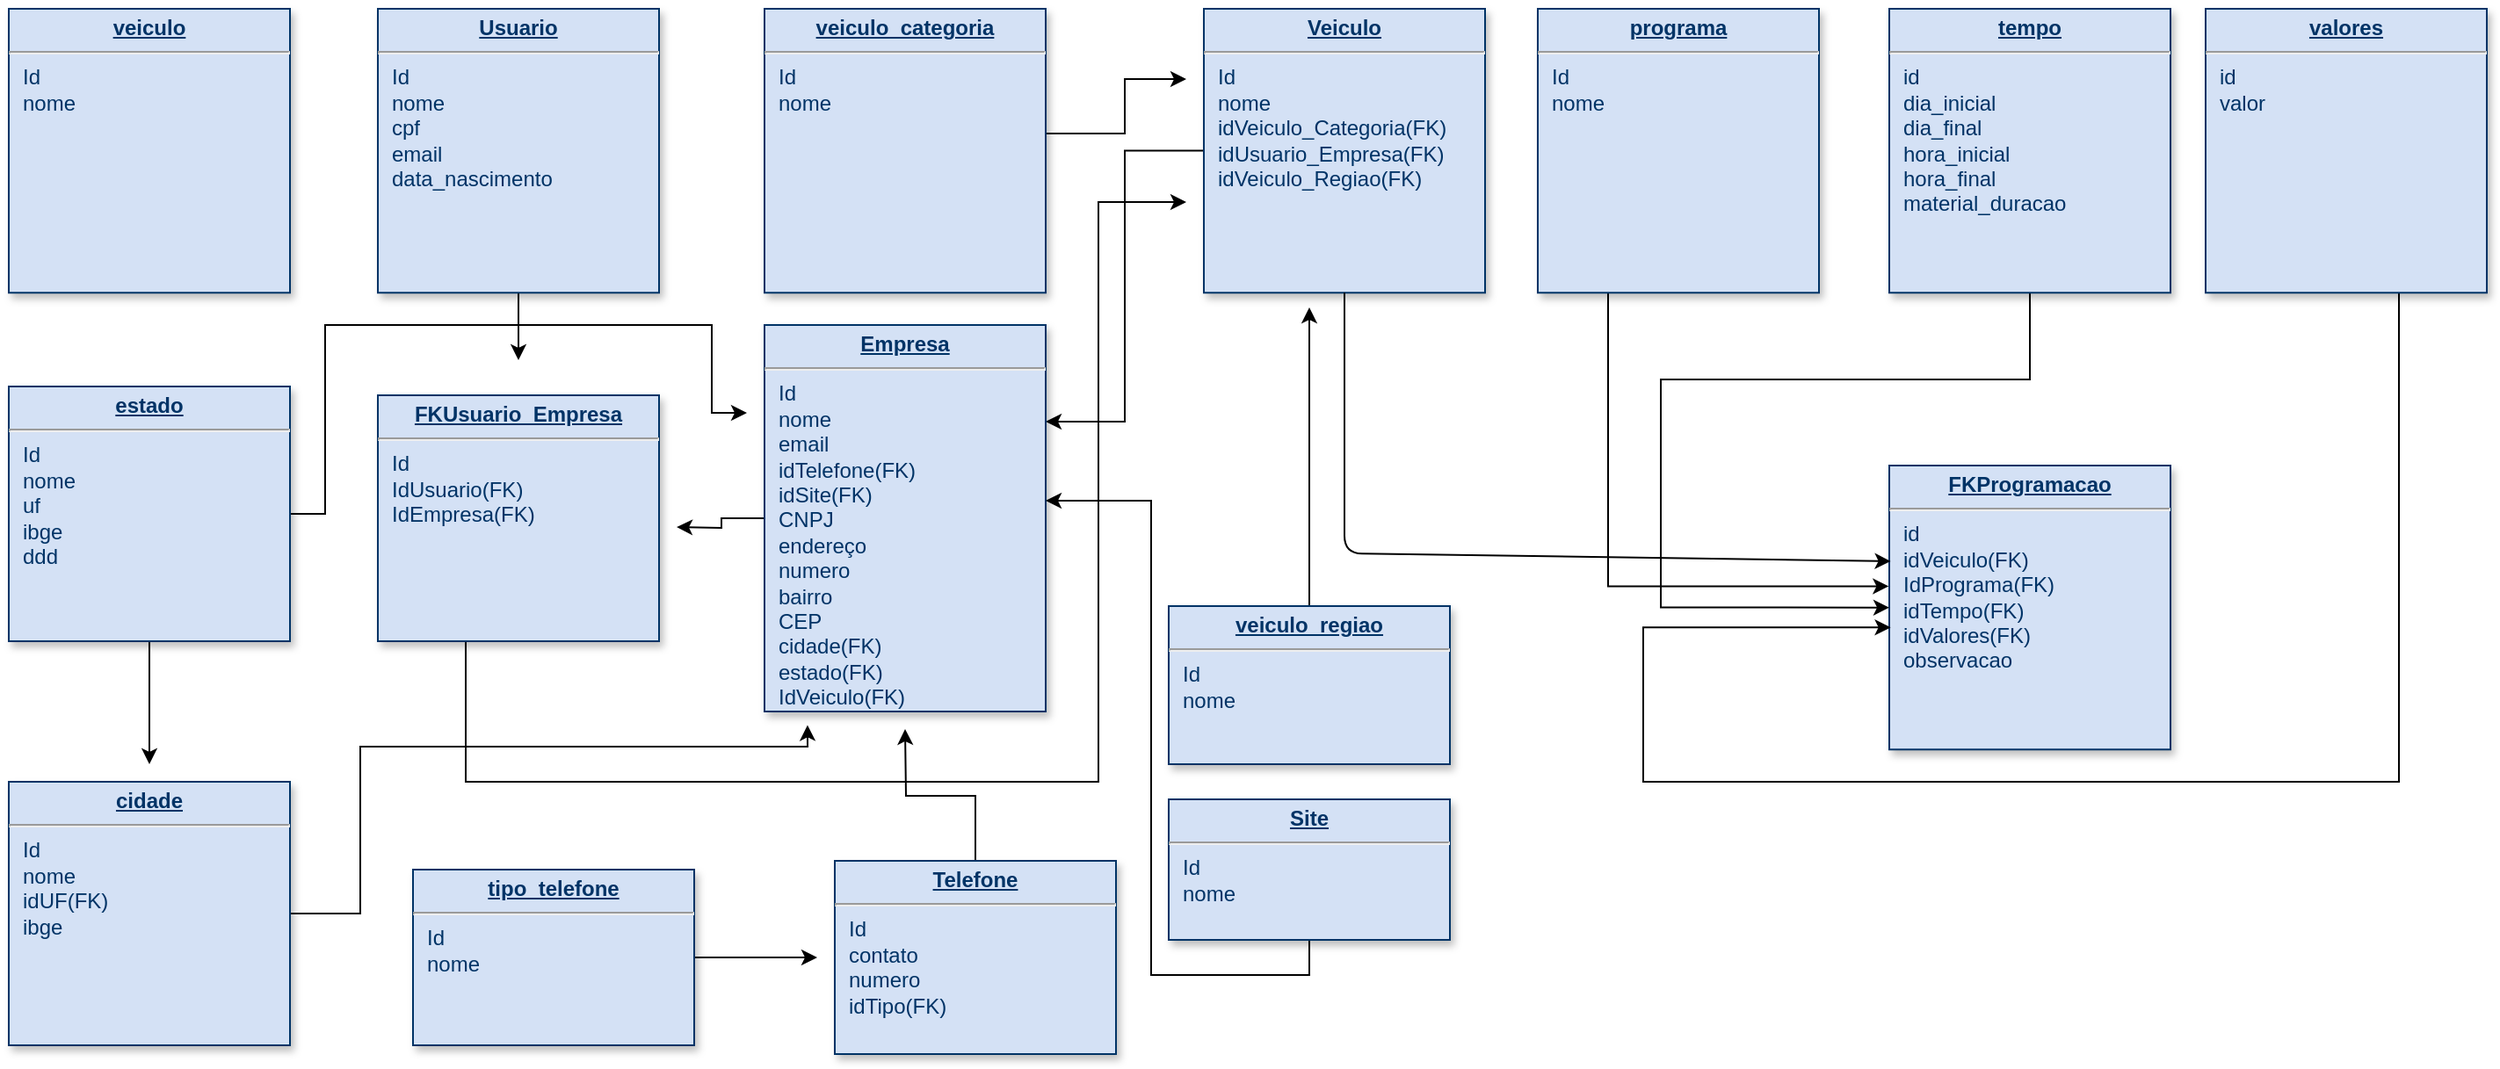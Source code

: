 <mxfile version="12.8.1" type="github">
  <diagram id="tD25ZVt2Edpnn3I0wGoK" name="Page-1">
    <mxGraphModel dx="3237" dy="667" grid="1" gridSize="10" guides="1" tooltips="1" connect="1" arrows="1" fold="1" page="1" pageScale="1" pageWidth="827" pageHeight="1169" math="0" shadow="0">
      <root>
        <mxCell id="0" />
        <mxCell id="1" parent="0" />
        <mxCell id="5Sg_niV4f1cV7TLwxwjO-3" value="&lt;p style=&quot;margin: 0px ; margin-top: 4px ; text-align: center ; text-decoration: underline&quot;&gt;&lt;b&gt;FKProgramacao&lt;/b&gt;&lt;/p&gt;&lt;hr&gt;&lt;p style=&quot;margin: 0px ; margin-left: 8px&quot;&gt;id&lt;/p&gt;&lt;p style=&quot;margin: 0px ; margin-left: 8px&quot;&gt;idVeiculo(FK)&lt;/p&gt;&lt;p style=&quot;margin: 0px ; margin-left: 8px&quot;&gt;&lt;span&gt;IdPrograma(FK)&lt;/span&gt;&lt;br&gt;&lt;/p&gt;&lt;p style=&quot;margin: 0px ; margin-left: 8px&quot;&gt;idTempo(FK)&lt;br&gt;&lt;/p&gt;&lt;p style=&quot;margin: 0px ; margin-left: 8px&quot;&gt;idValores(FK)&lt;/p&gt;&lt;p style=&quot;margin: 0px ; margin-left: 8px&quot;&gt;observacao&lt;/p&gt;&lt;p style=&quot;margin: 0px ; margin-left: 8px&quot;&gt;&lt;br&gt;&lt;/p&gt;&lt;p style=&quot;margin: 0px 0px 0px 8px&quot;&gt;&lt;br&gt;&lt;/p&gt;" style="verticalAlign=top;align=left;overflow=fill;fontSize=12;fontFamily=Helvetica;html=1;strokeColor=#003366;shadow=1;fillColor=#D4E1F5;fontColor=#003366" parent="1" vertex="1">
          <mxGeometry x="40" y="280" width="160" height="161.64" as="geometry" />
        </mxCell>
        <mxCell id="5Sg_niV4f1cV7TLwxwjO-52" value="" style="edgeStyle=orthogonalEdgeStyle;rounded=0;orthogonalLoop=1;jettySize=auto;html=1;entryX=0.005;entryY=0.57;entryDx=0;entryDy=0;entryPerimeter=0;" parent="1" source="5Sg_niV4f1cV7TLwxwjO-39" target="5Sg_niV4f1cV7TLwxwjO-3" edge="1">
          <mxGeometry relative="1" as="geometry">
            <mxPoint x="340" y="220" as="sourcePoint" />
            <mxPoint x="-30" y="370" as="targetPoint" />
            <Array as="points">
              <mxPoint x="330" y="460" />
              <mxPoint x="-100" y="460" />
              <mxPoint x="-100" y="372" />
            </Array>
          </mxGeometry>
        </mxCell>
        <mxCell id="5Sg_niV4f1cV7TLwxwjO-53" style="edgeStyle=orthogonalEdgeStyle;rounded=0;orthogonalLoop=1;jettySize=auto;html=1;entryX=0;entryY=0.5;entryDx=0;entryDy=0;" parent="1" source="5Sg_niV4f1cV7TLwxwjO-6" target="5Sg_niV4f1cV7TLwxwjO-3" edge="1">
          <mxGeometry relative="1" as="geometry">
            <mxPoint x="120" y="260" as="targetPoint" />
            <Array as="points">
              <mxPoint x="120" y="231" />
              <mxPoint x="-90" y="231" />
              <mxPoint x="-90" y="361" />
            </Array>
          </mxGeometry>
        </mxCell>
        <mxCell id="5Sg_niV4f1cV7TLwxwjO-6" value="&lt;p style=&quot;margin: 0px ; margin-top: 4px ; text-align: center ; text-decoration: underline&quot;&gt;&lt;b&gt;tempo&lt;/b&gt;&lt;/p&gt;&lt;hr&gt;&lt;p style=&quot;margin: 0px ; margin-left: 8px&quot;&gt;id&lt;/p&gt;&lt;p style=&quot;margin: 0px ; margin-left: 8px&quot;&gt;dia_inicial&lt;/p&gt;&lt;p style=&quot;margin: 0px ; margin-left: 8px&quot;&gt;dia_final&lt;/p&gt;&lt;p style=&quot;margin: 0px ; margin-left: 8px&quot;&gt;hora_inicial&lt;/p&gt;&lt;p style=&quot;margin: 0px ; margin-left: 8px&quot;&gt;hora_final&lt;/p&gt;&lt;p style=&quot;margin: 0px ; margin-left: 8px&quot;&gt;material_duracao&lt;/p&gt;" style="verticalAlign=top;align=left;overflow=fill;fontSize=12;fontFamily=Helvetica;html=1;strokeColor=#003366;shadow=1;fillColor=#D4E1F5;fontColor=#003366" parent="1" vertex="1">
          <mxGeometry x="40" y="20" width="160" height="161.64" as="geometry" />
        </mxCell>
        <mxCell id="5Sg_niV4f1cV7TLwxwjO-57" style="edgeStyle=orthogonalEdgeStyle;rounded=0;orthogonalLoop=1;jettySize=auto;html=1;entryX=-0.002;entryY=0.425;entryDx=0;entryDy=0;entryPerimeter=0;" parent="1" source="5Sg_niV4f1cV7TLwxwjO-18" target="5Sg_niV4f1cV7TLwxwjO-3" edge="1">
          <mxGeometry relative="1" as="geometry">
            <mxPoint x="-40" y="390" as="targetPoint" />
            <Array as="points">
              <mxPoint x="-120" y="349" />
            </Array>
          </mxGeometry>
        </mxCell>
        <mxCell id="5Sg_niV4f1cV7TLwxwjO-18" value="&lt;p style=&quot;margin: 0px ; margin-top: 4px ; text-align: center ; text-decoration: underline&quot;&gt;&lt;b&gt;programa&lt;/b&gt;&lt;/p&gt;&lt;hr&gt;&lt;p style=&quot;margin: 0px ; margin-left: 8px&quot;&gt;Id&lt;/p&gt;&lt;p style=&quot;margin: 0px ; margin-left: 8px&quot;&gt;nome&lt;/p&gt;" style="verticalAlign=top;align=left;overflow=fill;fontSize=12;fontFamily=Helvetica;html=1;strokeColor=#003366;shadow=1;fillColor=#D4E1F5;fontColor=#003366" parent="1" vertex="1">
          <mxGeometry x="-160" y="20" width="160" height="161.64" as="geometry" />
        </mxCell>
        <mxCell id="5Sg_niV4f1cV7TLwxwjO-39" value="&lt;p style=&quot;margin: 0px ; margin-top: 4px ; text-align: center ; text-decoration: underline&quot;&gt;&lt;b&gt;valores&lt;/b&gt;&lt;/p&gt;&lt;hr&gt;&lt;p style=&quot;margin: 0px ; margin-left: 8px&quot;&gt;id&lt;/p&gt;&lt;p style=&quot;margin: 0px ; margin-left: 8px&quot;&gt;valor&lt;/p&gt;" style="verticalAlign=top;align=left;overflow=fill;fontSize=12;fontFamily=Helvetica;html=1;strokeColor=#003366;shadow=1;fillColor=#D4E1F5;fontColor=#003366" parent="1" vertex="1">
          <mxGeometry x="220" y="20" width="160" height="161.64" as="geometry" />
        </mxCell>
        <mxCell id="5Sg_niV4f1cV7TLwxwjO-59" value="" style="resizable=0;align=left;verticalAlign=top;labelBackgroundColor=#ffffff;fontSize=10;strokeColor=#003366;shadow=1;fillColor=#D4E1F5;fontColor=#003366" parent="1" connectable="0" vertex="1">
          <mxGeometry x="-120" y="181.64" as="geometry">
            <mxPoint x="10" as="offset" />
          </mxGeometry>
        </mxCell>
        <mxCell id="V9oQCkKxoyvwW61n6Mdk-26" style="edgeStyle=orthogonalEdgeStyle;rounded=0;orthogonalLoop=1;jettySize=auto;html=1;entryX=1;entryY=0.25;entryDx=0;entryDy=0;" edge="1" parent="1" source="5Sg_niV4f1cV7TLwxwjO-60" target="5Sg_niV4f1cV7TLwxwjO-65">
          <mxGeometry relative="1" as="geometry" />
        </mxCell>
        <mxCell id="5Sg_niV4f1cV7TLwxwjO-60" value="&lt;p style=&quot;margin: 0px ; margin-top: 4px ; text-align: center ; text-decoration: underline&quot;&gt;&lt;b&gt;Veiculo&lt;/b&gt;&lt;/p&gt;&lt;hr&gt;&lt;p style=&quot;margin: 0px ; margin-left: 8px&quot;&gt;Id&lt;/p&gt;&lt;p style=&quot;margin: 0px ; margin-left: 8px&quot;&gt;nome&lt;/p&gt;&lt;p style=&quot;margin: 0px ; margin-left: 8px&quot;&gt;idVeiculo_Categoria(FK)&lt;/p&gt;&lt;p style=&quot;margin: 0px ; margin-left: 8px&quot;&gt;idUsuario_Empresa(FK)&lt;/p&gt;&lt;p style=&quot;margin: 0px ; margin-left: 8px&quot;&gt;idVeiculo_Regiao(FK)&lt;/p&gt;" style="verticalAlign=top;align=left;overflow=fill;fontSize=12;fontFamily=Helvetica;html=1;strokeColor=#003366;shadow=1;fillColor=#D4E1F5;fontColor=#003366" parent="1" vertex="1">
          <mxGeometry x="-350" y="20" width="160" height="161.64" as="geometry" />
        </mxCell>
        <mxCell id="5Sg_niV4f1cV7TLwxwjO-61" value="" style="endArrow=classic;html=1;exitX=0.5;exitY=1;exitDx=0;exitDy=0;entryX=0.005;entryY=0.337;entryDx=0;entryDy=0;entryPerimeter=0;" parent="1" source="5Sg_niV4f1cV7TLwxwjO-60" target="5Sg_niV4f1cV7TLwxwjO-3" edge="1">
          <mxGeometry width="50" height="50" relative="1" as="geometry">
            <mxPoint x="-310" y="460" as="sourcePoint" />
            <mxPoint x="-20" y="300" as="targetPoint" />
            <Array as="points">
              <mxPoint x="-270" y="330" />
            </Array>
          </mxGeometry>
        </mxCell>
        <mxCell id="5Sg_niV4f1cV7TLwxwjO-63" style="edgeStyle=orthogonalEdgeStyle;rounded=0;orthogonalLoop=1;jettySize=auto;html=1;exitX=1;exitY=0.5;exitDx=0;exitDy=0;" parent="1" source="5Sg_niV4f1cV7TLwxwjO-62" edge="1">
          <mxGeometry relative="1" as="geometry">
            <Array as="points">
              <mxPoint x="-440" y="91" />
              <mxPoint x="-395" y="91" />
            </Array>
            <mxPoint x="-360" y="60" as="targetPoint" />
          </mxGeometry>
        </mxCell>
        <mxCell id="5Sg_niV4f1cV7TLwxwjO-62" value="&lt;p style=&quot;margin: 0px ; margin-top: 4px ; text-align: center ; text-decoration: underline&quot;&gt;&lt;b&gt;veiculo_categoria&lt;/b&gt;&lt;/p&gt;&lt;hr&gt;&lt;p style=&quot;margin: 0px ; margin-left: 8px&quot;&gt;Id&lt;/p&gt;&lt;p style=&quot;margin: 0px ; margin-left: 8px&quot;&gt;nome&lt;/p&gt;" style="verticalAlign=top;align=left;overflow=fill;fontSize=12;fontFamily=Helvetica;html=1;strokeColor=#003366;shadow=1;fillColor=#D4E1F5;fontColor=#003366" parent="1" vertex="1">
          <mxGeometry x="-600" y="20" width="160" height="161.64" as="geometry" />
        </mxCell>
        <mxCell id="5txVgvswHPTB0Ymgk6sb-3" style="edgeStyle=orthogonalEdgeStyle;rounded=0;orthogonalLoop=1;jettySize=auto;html=1;" parent="1" source="5Sg_niV4f1cV7TLwxwjO-64" edge="1">
          <mxGeometry relative="1" as="geometry">
            <mxPoint x="-290" y="190" as="targetPoint" />
          </mxGeometry>
        </mxCell>
        <mxCell id="5Sg_niV4f1cV7TLwxwjO-64" value="&lt;p style=&quot;margin: 0px ; margin-top: 4px ; text-align: center ; text-decoration: underline&quot;&gt;&lt;b&gt;veiculo_regiao&lt;/b&gt;&lt;/p&gt;&lt;hr&gt;&lt;p style=&quot;margin: 0px ; margin-left: 8px&quot;&gt;Id&lt;/p&gt;&lt;p style=&quot;margin: 0px ; margin-left: 8px&quot;&gt;nome&lt;/p&gt;" style="verticalAlign=top;align=left;overflow=fill;fontSize=12;fontFamily=Helvetica;html=1;strokeColor=#003366;shadow=1;fillColor=#D4E1F5;fontColor=#003366" parent="1" vertex="1">
          <mxGeometry x="-370" y="360" width="160" height="90" as="geometry" />
        </mxCell>
        <mxCell id="5txVgvswHPTB0Ymgk6sb-7" style="edgeStyle=orthogonalEdgeStyle;rounded=0;orthogonalLoop=1;jettySize=auto;html=1;" parent="1" source="5Sg_niV4f1cV7TLwxwjO-65" edge="1">
          <mxGeometry relative="1" as="geometry">
            <mxPoint x="-650" y="315" as="targetPoint" />
          </mxGeometry>
        </mxCell>
        <mxCell id="5Sg_niV4f1cV7TLwxwjO-65" value="&lt;p style=&quot;margin: 0px ; margin-top: 4px ; text-align: center ; text-decoration: underline&quot;&gt;&lt;b&gt;Empresa&lt;/b&gt;&lt;/p&gt;&lt;hr&gt;&lt;p style=&quot;margin: 0px ; margin-left: 8px&quot;&gt;Id&lt;/p&gt;&lt;p style=&quot;margin: 0px ; margin-left: 8px&quot;&gt;nome&lt;/p&gt;&lt;p style=&quot;margin: 0px ; margin-left: 8px&quot;&gt;email&lt;/p&gt;&lt;p style=&quot;margin: 0px ; margin-left: 8px&quot;&gt;&lt;span&gt;idTelefone(FK)&lt;/span&gt;&lt;/p&gt;&lt;p style=&quot;margin: 0px ; margin-left: 8px&quot;&gt;&lt;span&gt;idSite(FK)&lt;/span&gt;&lt;/p&gt;&lt;p style=&quot;margin: 0px ; margin-left: 8px&quot;&gt;&lt;span&gt;CNPJ&lt;/span&gt;&lt;br&gt;&lt;/p&gt;&lt;p style=&quot;margin: 0px ; margin-left: 8px&quot;&gt;endereço&lt;/p&gt;&lt;p style=&quot;margin: 0px ; margin-left: 8px&quot;&gt;numero&lt;/p&gt;&lt;p style=&quot;margin: 0px ; margin-left: 8px&quot;&gt;bairro&lt;/p&gt;&lt;p style=&quot;margin: 0px ; margin-left: 8px&quot;&gt;&lt;span&gt;CEP&lt;/span&gt;&lt;br&gt;&lt;/p&gt;&lt;p style=&quot;margin: 0px ; margin-left: 8px&quot;&gt;cidade(FK)&lt;/p&gt;&lt;p style=&quot;margin: 0px ; margin-left: 8px&quot;&gt;&lt;span&gt;estado(FK)&lt;/span&gt;&lt;/p&gt;&lt;p style=&quot;margin: 0px ; margin-left: 8px&quot;&gt;IdVeiculo(FK)&lt;/p&gt;&lt;p style=&quot;margin: 0px ; margin-left: 8px&quot;&gt;&lt;br&gt;&lt;/p&gt;" style="verticalAlign=top;align=left;overflow=fill;fontSize=12;fontFamily=Helvetica;html=1;strokeColor=#003366;shadow=1;fillColor=#D4E1F5;fontColor=#003366" parent="1" vertex="1">
          <mxGeometry x="-600" y="200" width="160" height="220" as="geometry" />
        </mxCell>
        <mxCell id="5txVgvswHPTB0Ymgk6sb-6" style="edgeStyle=orthogonalEdgeStyle;rounded=0;orthogonalLoop=1;jettySize=auto;html=1;" parent="1" source="5Sg_niV4f1cV7TLwxwjO-67" edge="1">
          <mxGeometry relative="1" as="geometry">
            <mxPoint x="-740" y="220" as="targetPoint" />
          </mxGeometry>
        </mxCell>
        <mxCell id="5Sg_niV4f1cV7TLwxwjO-67" value="&lt;p style=&quot;margin: 0px ; margin-top: 4px ; text-align: center ; text-decoration: underline&quot;&gt;&lt;b&gt;Usuario&lt;/b&gt;&lt;/p&gt;&lt;hr&gt;&lt;p style=&quot;margin: 0px ; margin-left: 8px&quot;&gt;Id&lt;/p&gt;&lt;p style=&quot;margin: 0px ; margin-left: 8px&quot;&gt;nome&lt;/p&gt;&lt;p style=&quot;margin: 0px ; margin-left: 8px&quot;&gt;cpf&lt;/p&gt;&lt;p style=&quot;margin: 0px ; margin-left: 8px&quot;&gt;email&lt;/p&gt;&lt;p style=&quot;margin: 0px ; margin-left: 8px&quot;&gt;data_nascimento&lt;/p&gt;" style="verticalAlign=top;align=left;overflow=fill;fontSize=12;fontFamily=Helvetica;html=1;strokeColor=#003366;shadow=1;fillColor=#D4E1F5;fontColor=#003366" parent="1" vertex="1">
          <mxGeometry x="-820" y="20" width="160" height="161.64" as="geometry" />
        </mxCell>
        <mxCell id="5txVgvswHPTB0Ymgk6sb-9" style="edgeStyle=orthogonalEdgeStyle;rounded=0;orthogonalLoop=1;jettySize=auto;html=1;" parent="1" source="5txVgvswHPTB0Ymgk6sb-5" edge="1">
          <mxGeometry relative="1" as="geometry">
            <mxPoint x="-360" y="130" as="targetPoint" />
            <Array as="points">
              <mxPoint x="-770" y="460" />
              <mxPoint x="-410" y="460" />
              <mxPoint x="-410" y="130" />
            </Array>
          </mxGeometry>
        </mxCell>
        <mxCell id="5txVgvswHPTB0Ymgk6sb-5" value="&lt;p style=&quot;margin: 0px ; margin-top: 4px ; text-align: center ; text-decoration: underline&quot;&gt;&lt;b&gt;FKUsuario_Empresa&lt;/b&gt;&lt;/p&gt;&lt;hr&gt;&lt;p style=&quot;margin: 0px ; margin-left: 8px&quot;&gt;Id&lt;/p&gt;&lt;p style=&quot;margin: 0px ; margin-left: 8px&quot;&gt;IdUsuario(FK)&lt;/p&gt;&lt;p style=&quot;margin: 0px ; margin-left: 8px&quot;&gt;IdEmpresa(FK)&lt;/p&gt;&lt;p style=&quot;margin: 0px ; margin-left: 8px&quot;&gt;&lt;br&gt;&lt;/p&gt;" style="verticalAlign=top;align=left;overflow=fill;fontSize=12;fontFamily=Helvetica;html=1;strokeColor=#003366;shadow=1;fillColor=#D4E1F5;fontColor=#003366" parent="1" vertex="1">
          <mxGeometry x="-820" y="240" width="160" height="140" as="geometry" />
        </mxCell>
        <mxCell id="V9oQCkKxoyvwW61n6Mdk-11" style="edgeStyle=orthogonalEdgeStyle;rounded=0;orthogonalLoop=1;jettySize=auto;html=1;" edge="1" parent="1" source="V9oQCkKxoyvwW61n6Mdk-2">
          <mxGeometry relative="1" as="geometry">
            <mxPoint x="-520" y="430" as="targetPoint" />
          </mxGeometry>
        </mxCell>
        <mxCell id="V9oQCkKxoyvwW61n6Mdk-2" value="&lt;p style=&quot;margin: 0px ; margin-top: 4px ; text-align: center ; text-decoration: underline&quot;&gt;&lt;b&gt;Telefone&lt;/b&gt;&lt;/p&gt;&lt;hr&gt;&lt;p style=&quot;margin: 0px ; margin-left: 8px&quot;&gt;Id&lt;/p&gt;&lt;p style=&quot;margin: 0px ; margin-left: 8px&quot;&gt;contato&lt;/p&gt;&lt;p style=&quot;margin: 0px ; margin-left: 8px&quot;&gt;numero&lt;/p&gt;&lt;p style=&quot;margin: 0px ; margin-left: 8px&quot;&gt;idTipo(FK)&lt;/p&gt;" style="verticalAlign=top;align=left;overflow=fill;fontSize=12;fontFamily=Helvetica;html=1;strokeColor=#003366;shadow=1;fillColor=#D4E1F5;fontColor=#003366" vertex="1" parent="1">
          <mxGeometry x="-560" y="505" width="160" height="110" as="geometry" />
        </mxCell>
        <mxCell id="V9oQCkKxoyvwW61n6Mdk-10" style="edgeStyle=orthogonalEdgeStyle;rounded=0;orthogonalLoop=1;jettySize=auto;html=1;" edge="1" parent="1" source="V9oQCkKxoyvwW61n6Mdk-3" target="5Sg_niV4f1cV7TLwxwjO-65">
          <mxGeometry relative="1" as="geometry">
            <mxPoint x="-390" y="300.0" as="targetPoint" />
            <Array as="points">
              <mxPoint x="-290" y="570" />
              <mxPoint x="-380" y="570" />
              <mxPoint x="-380" y="300" />
            </Array>
          </mxGeometry>
        </mxCell>
        <mxCell id="V9oQCkKxoyvwW61n6Mdk-3" value="&lt;p style=&quot;margin: 0px ; margin-top: 4px ; text-align: center ; text-decoration: underline&quot;&gt;&lt;b&gt;Site&lt;/b&gt;&lt;/p&gt;&lt;hr&gt;&lt;p style=&quot;margin: 0px ; margin-left: 8px&quot;&gt;Id&lt;/p&gt;&lt;p style=&quot;margin: 0px ; margin-left: 8px&quot;&gt;nome&lt;/p&gt;" style="verticalAlign=top;align=left;overflow=fill;fontSize=12;fontFamily=Helvetica;html=1;strokeColor=#003366;shadow=1;fillColor=#D4E1F5;fontColor=#003366" vertex="1" parent="1">
          <mxGeometry x="-370" y="470" width="160" height="80" as="geometry" />
        </mxCell>
        <mxCell id="V9oQCkKxoyvwW61n6Mdk-18" style="edgeStyle=orthogonalEdgeStyle;rounded=0;orthogonalLoop=1;jettySize=auto;html=1;" edge="1" parent="1" source="V9oQCkKxoyvwW61n6Mdk-4">
          <mxGeometry relative="1" as="geometry">
            <mxPoint x="-570" y="560" as="targetPoint" />
          </mxGeometry>
        </mxCell>
        <mxCell id="V9oQCkKxoyvwW61n6Mdk-4" value="&lt;p style=&quot;margin: 0px ; margin-top: 4px ; text-align: center ; text-decoration: underline&quot;&gt;&lt;b&gt;tipo_telefone&lt;/b&gt;&lt;/p&gt;&lt;hr&gt;&lt;p style=&quot;margin: 0px ; margin-left: 8px&quot;&gt;Id&lt;/p&gt;&lt;p style=&quot;margin: 0px ; margin-left: 8px&quot;&gt;nome&lt;/p&gt;" style="verticalAlign=top;align=left;overflow=fill;fontSize=12;fontFamily=Helvetica;html=1;strokeColor=#003366;shadow=1;fillColor=#D4E1F5;fontColor=#003366" vertex="1" parent="1">
          <mxGeometry x="-800" y="510" width="160" height="100" as="geometry" />
        </mxCell>
        <mxCell id="V9oQCkKxoyvwW61n6Mdk-17" style="edgeStyle=orthogonalEdgeStyle;rounded=0;orthogonalLoop=1;jettySize=auto;html=1;" edge="1" parent="1" source="V9oQCkKxoyvwW61n6Mdk-12">
          <mxGeometry relative="1" as="geometry">
            <mxPoint x="-950" y="450" as="targetPoint" />
          </mxGeometry>
        </mxCell>
        <mxCell id="V9oQCkKxoyvwW61n6Mdk-22" style="edgeStyle=orthogonalEdgeStyle;rounded=0;orthogonalLoop=1;jettySize=auto;html=1;" edge="1" parent="1" source="V9oQCkKxoyvwW61n6Mdk-12">
          <mxGeometry relative="1" as="geometry">
            <mxPoint x="-610" y="250" as="targetPoint" />
            <Array as="points">
              <mxPoint x="-850" y="308" />
              <mxPoint x="-850" y="200" />
              <mxPoint x="-630" y="200" />
              <mxPoint x="-630" y="250" />
            </Array>
          </mxGeometry>
        </mxCell>
        <mxCell id="V9oQCkKxoyvwW61n6Mdk-12" value="&lt;p style=&quot;margin: 0px ; margin-top: 4px ; text-align: center ; text-decoration: underline&quot;&gt;&lt;b&gt;estado&lt;/b&gt;&lt;/p&gt;&lt;hr&gt;&lt;p style=&quot;margin: 0px ; margin-left: 8px&quot;&gt;Id&lt;/p&gt;&lt;p style=&quot;margin: 0px ; margin-left: 8px&quot;&gt;nome&lt;/p&gt;&lt;p style=&quot;margin: 0px ; margin-left: 8px&quot;&gt;uf&lt;/p&gt;&lt;p style=&quot;margin: 0px ; margin-left: 8px&quot;&gt;ibge&lt;/p&gt;&lt;p style=&quot;margin: 0px ; margin-left: 8px&quot;&gt;&lt;span&gt;ddd&lt;/span&gt;&lt;br&gt;&lt;/p&gt;" style="verticalAlign=top;align=left;overflow=fill;fontSize=12;fontFamily=Helvetica;html=1;strokeColor=#003366;shadow=1;fillColor=#D4E1F5;fontColor=#003366" vertex="1" parent="1">
          <mxGeometry x="-1030" y="235" width="160" height="145" as="geometry" />
        </mxCell>
        <mxCell id="V9oQCkKxoyvwW61n6Mdk-21" style="edgeStyle=orthogonalEdgeStyle;rounded=0;orthogonalLoop=1;jettySize=auto;html=1;entryX=0.153;entryY=1.035;entryDx=0;entryDy=0;entryPerimeter=0;" edge="1" parent="1" source="V9oQCkKxoyvwW61n6Mdk-13" target="5Sg_niV4f1cV7TLwxwjO-65">
          <mxGeometry relative="1" as="geometry">
            <mxPoint x="-820" y="430" as="targetPoint" />
            <Array as="points">
              <mxPoint x="-830" y="535" />
              <mxPoint x="-830" y="440" />
              <mxPoint x="-575" y="440" />
            </Array>
          </mxGeometry>
        </mxCell>
        <mxCell id="V9oQCkKxoyvwW61n6Mdk-13" value="&lt;p style=&quot;margin: 0px ; margin-top: 4px ; text-align: center ; text-decoration: underline&quot;&gt;&lt;b&gt;cidade&lt;/b&gt;&lt;/p&gt;&lt;hr&gt;&lt;p style=&quot;margin: 0px ; margin-left: 8px&quot;&gt;Id&lt;/p&gt;&lt;p style=&quot;margin: 0px ; margin-left: 8px&quot;&gt;nome&lt;/p&gt;&lt;p style=&quot;margin: 0px ; margin-left: 8px&quot;&gt;idUF(FK)&lt;/p&gt;&lt;p style=&quot;margin: 0px ; margin-left: 8px&quot;&gt;ibge&lt;/p&gt;&lt;p style=&quot;margin: 0px ; margin-left: 8px&quot;&gt;&lt;br&gt;&lt;/p&gt;" style="verticalAlign=top;align=left;overflow=fill;fontSize=12;fontFamily=Helvetica;html=1;strokeColor=#003366;shadow=1;fillColor=#D4E1F5;fontColor=#003366" vertex="1" parent="1">
          <mxGeometry x="-1030" y="460" width="160" height="150" as="geometry" />
        </mxCell>
        <mxCell id="V9oQCkKxoyvwW61n6Mdk-24" value="&lt;p style=&quot;margin: 0px ; margin-top: 4px ; text-align: center ; text-decoration: underline&quot;&gt;&lt;b&gt;veiculo&lt;/b&gt;&lt;/p&gt;&lt;hr&gt;&lt;p style=&quot;margin: 0px ; margin-left: 8px&quot;&gt;Id&lt;/p&gt;&lt;p style=&quot;margin: 0px ; margin-left: 8px&quot;&gt;nome&lt;/p&gt;" style="verticalAlign=top;align=left;overflow=fill;fontSize=12;fontFamily=Helvetica;html=1;strokeColor=#003366;shadow=1;fillColor=#D4E1F5;fontColor=#003366" vertex="1" parent="1">
          <mxGeometry x="-1030" y="20" width="160" height="161.64" as="geometry" />
        </mxCell>
      </root>
    </mxGraphModel>
  </diagram>
</mxfile>
